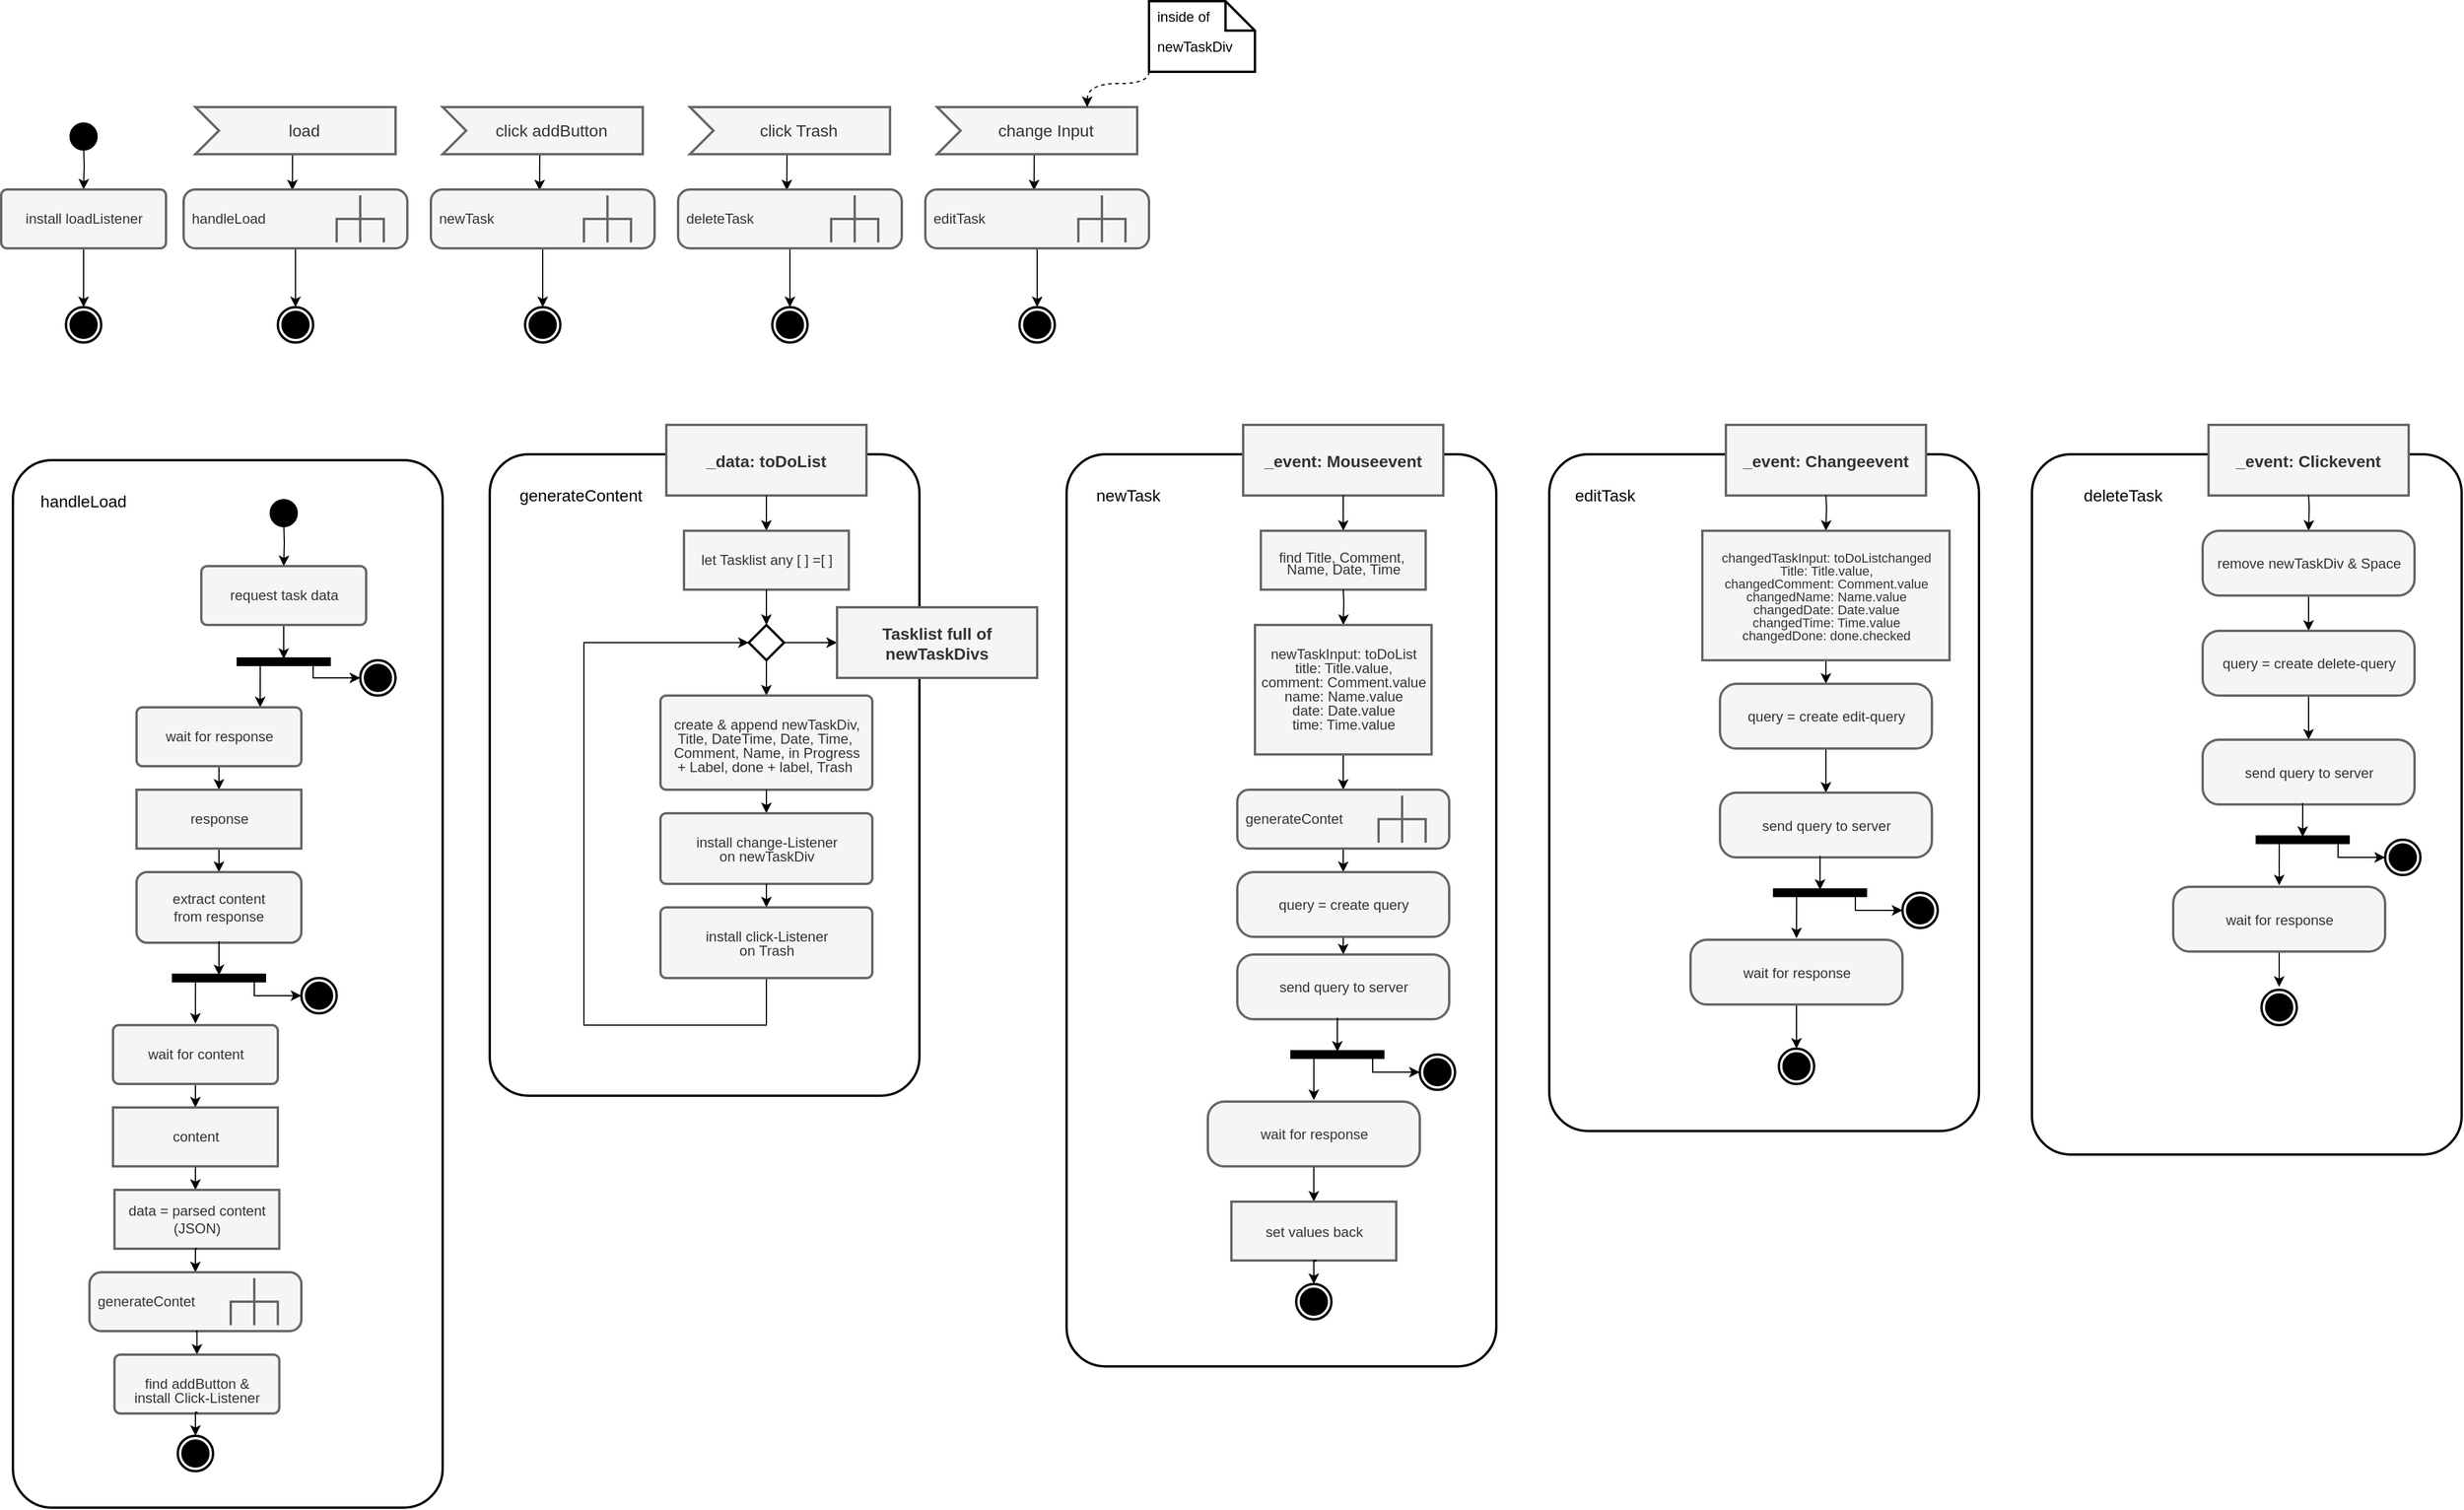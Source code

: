 <mxfile version="19.0.3" type="device"><diagram id="oFWUpyRaiec4DvaOOydI" name="Seite-1"><mxGraphModel dx="1730" dy="1068" grid="1" gridSize="10" guides="1" tooltips="1" connect="1" arrows="1" fold="1" page="1" pageScale="1" pageWidth="2336" pageHeight="1654" math="0" shadow="0"><root><mxCell id="0"/><mxCell id="1" parent="0"/><mxCell id="6w1mdXgvI1NDh6Z_ms_E-94" value="&lt;p style=&quot;line-height: 0.1;&quot;&gt;&lt;br&gt;&lt;/p&gt;" style="html=1;align=left;verticalAlign=middle;rounded=1;absoluteArcSize=1;arcSize=66;dashed=0;strokeWidth=2;" vertex="1" parent="1"><mxGeometry x="150" y="590" width="365" height="890" as="geometry"/></mxCell><mxCell id="6w1mdXgvI1NDh6Z_ms_E-8" style="edgeStyle=orthogonalEdgeStyle;rounded=0;orthogonalLoop=1;jettySize=auto;html=1;entryX=0.5;entryY=0;entryDx=0;entryDy=0;strokeColor=#000000;" edge="1" parent="1"><mxGeometry relative="1" as="geometry"><mxPoint x="210" y="320" as="sourcePoint"/><mxPoint x="210" y="360" as="targetPoint"/></mxGeometry></mxCell><mxCell id="6w1mdXgvI1NDh6Z_ms_E-9" style="edgeStyle=orthogonalEdgeStyle;rounded=0;orthogonalLoop=1;jettySize=auto;html=1;strokeColor=#000000;" edge="1" parent="1"><mxGeometry relative="1" as="geometry"><mxPoint x="210" y="460" as="targetPoint"/><mxPoint x="210" y="410" as="sourcePoint"/></mxGeometry></mxCell><mxCell id="6w1mdXgvI1NDh6Z_ms_E-10" value="" style="ellipse;html=1;shape=endState;fillColor=#000000;strokeColor=default;strokeWidth=2;" vertex="1" parent="1"><mxGeometry x="195" y="460" width="30" height="30" as="geometry"/></mxCell><mxCell id="6w1mdXgvI1NDh6Z_ms_E-11" value="" style="ellipse;html=1;shape=startState;fillColor=#000000;strokeColor=#000000;strokeWidth=2;" vertex="1" parent="1"><mxGeometry x="195" y="300" width="30" height="30" as="geometry"/></mxCell><mxCell id="6w1mdXgvI1NDh6Z_ms_E-19" value="handleLoad" style="rounded=1;whiteSpace=wrap;html=1;arcSize=40;fontColor=#333333;fillColor=#f5f5f5;strokeColor=#666666;" vertex="1" parent="1"><mxGeometry x="310" y="360" width="120" height="40" as="geometry"/></mxCell><mxCell id="6w1mdXgvI1NDh6Z_ms_E-20" value="" style="ellipse;html=1;shape=endState;fillColor=#000000;strokeColor=default;strokeWidth=2;" vertex="1" parent="1"><mxGeometry x="375" y="460" width="30" height="30" as="geometry"/></mxCell><mxCell id="6w1mdXgvI1NDh6Z_ms_E-24" style="edgeStyle=orthogonalEdgeStyle;rounded=0;orthogonalLoop=1;jettySize=auto;html=1;exitX=0;exitY=0;exitDx=57.5;exitDy=0;exitPerimeter=0;entryX=0.486;entryY=0.015;entryDx=0;entryDy=0;entryPerimeter=0;strokeColor=#000000;" edge="1" parent="1" target="6w1mdXgvI1NDh6Z_ms_E-23"><mxGeometry relative="1" as="geometry"><mxPoint x="387.5" y="330" as="sourcePoint"/></mxGeometry></mxCell><mxCell id="6w1mdXgvI1NDh6Z_ms_E-29" value="" style="edgeStyle=orthogonalEdgeStyle;rounded=0;orthogonalLoop=1;jettySize=auto;html=1;strokeColor=#000000;" edge="1" parent="1" source="6w1mdXgvI1NDh6Z_ms_E-23"><mxGeometry relative="1" as="geometry"><mxPoint x="390" y="460" as="targetPoint"/></mxGeometry></mxCell><mxCell id="6w1mdXgvI1NDh6Z_ms_E-23" value="handleLoad" style="shape=mxgraph.uml25.behaviorAction;html=1;rounded=1;absoluteArcSize=1;arcSize=10;align=left;spacingLeft=5;strokeColor=#666666;strokeWidth=2;fillColor=#f5f5f5;fontColor=#333333;" vertex="1" parent="1"><mxGeometry x="295" y="360" width="190" height="50" as="geometry"/></mxCell><mxCell id="6w1mdXgvI1NDh6Z_ms_E-32" value="load" style="html=1;shape=mxgraph.infographic.ribbonSimple;notch1=20;notch2=0;align=center;verticalAlign=middle;fontSize=14;fontStyle=0;fillColor=#f5f5f5;flipH=0;spacingRight=0;spacingLeft=14;strokeColor=#666666;strokeWidth=2;fontColor=#333333;" vertex="1" parent="1"><mxGeometry x="305" y="290" width="170" height="40" as="geometry"/></mxCell><mxCell id="6w1mdXgvI1NDh6Z_ms_E-33" value="&lt;p style=&quot;line-height: 1;&quot;&gt;install loadListener&lt;/p&gt;" style="html=1;align=center;verticalAlign=top;rounded=1;absoluteArcSize=1;arcSize=10;dashed=0;strokeColor=#666666;strokeWidth=2;fillColor=#f5f5f5;fontColor=#333333;" vertex="1" parent="1"><mxGeometry x="140" y="360" width="140" height="50" as="geometry"/></mxCell><mxCell id="6w1mdXgvI1NDh6Z_ms_E-34" value="handleLoad" style="rounded=1;whiteSpace=wrap;html=1;arcSize=40;fontColor=#333333;fillColor=#f5f5f5;strokeColor=#666666;" vertex="1" parent="1"><mxGeometry x="520" y="360" width="120" height="40" as="geometry"/></mxCell><mxCell id="6w1mdXgvI1NDh6Z_ms_E-35" value="" style="ellipse;html=1;shape=endState;fillColor=#000000;strokeColor=default;strokeWidth=2;" vertex="1" parent="1"><mxGeometry x="585" y="460" width="30" height="30" as="geometry"/></mxCell><mxCell id="6w1mdXgvI1NDh6Z_ms_E-36" style="edgeStyle=orthogonalEdgeStyle;rounded=0;orthogonalLoop=1;jettySize=auto;html=1;exitX=0;exitY=0;exitDx=57.5;exitDy=0;exitPerimeter=0;entryX=0.486;entryY=0.015;entryDx=0;entryDy=0;entryPerimeter=0;strokeColor=#000000;" edge="1" parent="1" target="6w1mdXgvI1NDh6Z_ms_E-38"><mxGeometry relative="1" as="geometry"><mxPoint x="597.5" y="330" as="sourcePoint"/></mxGeometry></mxCell><mxCell id="6w1mdXgvI1NDh6Z_ms_E-37" value="" style="edgeStyle=orthogonalEdgeStyle;rounded=0;orthogonalLoop=1;jettySize=auto;html=1;strokeColor=#000000;" edge="1" parent="1" source="6w1mdXgvI1NDh6Z_ms_E-38"><mxGeometry relative="1" as="geometry"><mxPoint x="600" y="460" as="targetPoint"/></mxGeometry></mxCell><mxCell id="6w1mdXgvI1NDh6Z_ms_E-38" value="newTask" style="shape=mxgraph.uml25.behaviorAction;html=1;rounded=1;absoluteArcSize=1;arcSize=10;align=left;spacingLeft=5;strokeColor=#666666;strokeWidth=2;fillColor=#f5f5f5;fontColor=#333333;" vertex="1" parent="1"><mxGeometry x="505" y="360" width="190" height="50" as="geometry"/></mxCell><mxCell id="6w1mdXgvI1NDh6Z_ms_E-39" value="click addButton" style="html=1;shape=mxgraph.infographic.ribbonSimple;notch1=20;notch2=0;align=center;verticalAlign=middle;fontSize=14;fontStyle=0;fillColor=#f5f5f5;flipH=0;spacingRight=0;spacingLeft=14;strokeColor=#666666;strokeWidth=2;fontColor=#333333;" vertex="1" parent="1"><mxGeometry x="515" y="290" width="170" height="40" as="geometry"/></mxCell><mxCell id="6w1mdXgvI1NDh6Z_ms_E-40" value="handleLoad" style="rounded=1;whiteSpace=wrap;html=1;arcSize=40;fontColor=#333333;fillColor=#f5f5f5;strokeColor=#666666;" vertex="1" parent="1"><mxGeometry x="730" y="360" width="120" height="40" as="geometry"/></mxCell><mxCell id="6w1mdXgvI1NDh6Z_ms_E-41" value="" style="ellipse;html=1;shape=endState;fillColor=#000000;strokeColor=default;strokeWidth=2;" vertex="1" parent="1"><mxGeometry x="795" y="460" width="30" height="30" as="geometry"/></mxCell><mxCell id="6w1mdXgvI1NDh6Z_ms_E-42" style="edgeStyle=orthogonalEdgeStyle;rounded=0;orthogonalLoop=1;jettySize=auto;html=1;exitX=0;exitY=0;exitDx=57.5;exitDy=0;exitPerimeter=0;entryX=0.486;entryY=0.015;entryDx=0;entryDy=0;entryPerimeter=0;strokeColor=#000000;" edge="1" parent="1" target="6w1mdXgvI1NDh6Z_ms_E-44"><mxGeometry relative="1" as="geometry"><mxPoint x="807.5" y="330" as="sourcePoint"/></mxGeometry></mxCell><mxCell id="6w1mdXgvI1NDh6Z_ms_E-43" value="" style="edgeStyle=orthogonalEdgeStyle;rounded=0;orthogonalLoop=1;jettySize=auto;html=1;strokeColor=#000000;" edge="1" parent="1" source="6w1mdXgvI1NDh6Z_ms_E-44"><mxGeometry relative="1" as="geometry"><mxPoint x="810" y="460" as="targetPoint"/></mxGeometry></mxCell><mxCell id="6w1mdXgvI1NDh6Z_ms_E-44" value="deleteTask" style="shape=mxgraph.uml25.behaviorAction;html=1;rounded=1;absoluteArcSize=1;arcSize=10;align=left;spacingLeft=5;strokeColor=#666666;strokeWidth=2;fillColor=#f5f5f5;fontColor=#333333;" vertex="1" parent="1"><mxGeometry x="715" y="360" width="190" height="50" as="geometry"/></mxCell><mxCell id="6w1mdXgvI1NDh6Z_ms_E-45" value="click Trash" style="html=1;shape=mxgraph.infographic.ribbonSimple;notch1=20;notch2=0;align=center;verticalAlign=middle;fontSize=14;fontStyle=0;fillColor=#f5f5f5;flipH=0;spacingRight=0;spacingLeft=14;strokeColor=#666666;strokeWidth=2;fontColor=#333333;" vertex="1" parent="1"><mxGeometry x="725" y="290" width="170" height="40" as="geometry"/></mxCell><mxCell id="6w1mdXgvI1NDh6Z_ms_E-46" value="handleLoad" style="rounded=1;whiteSpace=wrap;html=1;arcSize=40;fontColor=#333333;fillColor=#f5f5f5;strokeColor=#666666;" vertex="1" parent="1"><mxGeometry x="940" y="360" width="120" height="40" as="geometry"/></mxCell><mxCell id="6w1mdXgvI1NDh6Z_ms_E-47" value="" style="ellipse;html=1;shape=endState;fillColor=#000000;strokeColor=default;strokeWidth=2;" vertex="1" parent="1"><mxGeometry x="1005" y="460" width="30" height="30" as="geometry"/></mxCell><mxCell id="6w1mdXgvI1NDh6Z_ms_E-48" style="edgeStyle=orthogonalEdgeStyle;rounded=0;orthogonalLoop=1;jettySize=auto;html=1;exitX=0;exitY=0;exitDx=57.5;exitDy=0;exitPerimeter=0;entryX=0.486;entryY=0.015;entryDx=0;entryDy=0;entryPerimeter=0;strokeColor=#000000;" edge="1" parent="1" target="6w1mdXgvI1NDh6Z_ms_E-50"><mxGeometry relative="1" as="geometry"><mxPoint x="1017.5" y="330" as="sourcePoint"/></mxGeometry></mxCell><mxCell id="6w1mdXgvI1NDh6Z_ms_E-49" value="" style="edgeStyle=orthogonalEdgeStyle;rounded=0;orthogonalLoop=1;jettySize=auto;html=1;strokeColor=#000000;" edge="1" parent="1" source="6w1mdXgvI1NDh6Z_ms_E-50"><mxGeometry relative="1" as="geometry"><mxPoint x="1020" y="460" as="targetPoint"/></mxGeometry></mxCell><mxCell id="6w1mdXgvI1NDh6Z_ms_E-50" value="editTask" style="shape=mxgraph.uml25.behaviorAction;html=1;rounded=1;absoluteArcSize=1;arcSize=10;align=left;spacingLeft=5;strokeColor=#666666;strokeWidth=2;fillColor=#f5f5f5;fontColor=#333333;" vertex="1" parent="1"><mxGeometry x="925" y="360" width="190" height="50" as="geometry"/></mxCell><mxCell id="6w1mdXgvI1NDh6Z_ms_E-51" value="change Input" style="html=1;shape=mxgraph.infographic.ribbonSimple;notch1=20;notch2=0;align=center;verticalAlign=middle;fontSize=14;fontStyle=0;fillColor=#f5f5f5;flipH=0;spacingRight=0;spacingLeft=14;strokeColor=#666666;strokeWidth=2;fontColor=#333333;" vertex="1" parent="1"><mxGeometry x="935" y="290" width="170" height="40" as="geometry"/></mxCell><mxCell id="6w1mdXgvI1NDh6Z_ms_E-54" style="edgeStyle=orthogonalEdgeStyle;orthogonalLoop=1;jettySize=auto;html=1;exitX=0;exitY=1;exitDx=0;exitDy=0;exitPerimeter=0;entryX=0;entryY=0;entryDx=127.5;entryDy=0;entryPerimeter=0;strokeColor=#000000;curved=1;dashed=1;" edge="1" parent="1" source="6w1mdXgvI1NDh6Z_ms_E-52" target="6w1mdXgvI1NDh6Z_ms_E-51"><mxGeometry relative="1" as="geometry"><Array as="points"><mxPoint x="1115" y="270"/><mxPoint x="1062" y="270"/></Array></mxGeometry></mxCell><mxCell id="6w1mdXgvI1NDh6Z_ms_E-52" value="newTaskDiv" style="shape=note2;boundedLbl=1;whiteSpace=wrap;html=1;size=25;verticalAlign=top;align=left;spacingLeft=5;strokeWidth=2;" vertex="1" parent="1"><mxGeometry x="1115" y="200" width="90" height="60" as="geometry"/></mxCell><mxCell id="6w1mdXgvI1NDh6Z_ms_E-53" value="inside of" style="resizeWidth=1;part=1;strokeColor=none;fillColor=none;align=left;spacingLeft=5;" vertex="1" parent="6w1mdXgvI1NDh6Z_ms_E-52"><mxGeometry width="90" height="25" relative="1" as="geometry"/></mxCell><mxCell id="6w1mdXgvI1NDh6Z_ms_E-55" style="edgeStyle=orthogonalEdgeStyle;rounded=0;orthogonalLoop=1;jettySize=auto;html=1;entryX=0.5;entryY=0;entryDx=0;entryDy=0;strokeColor=#000000;" edge="1" parent="1"><mxGeometry relative="1" as="geometry"><mxPoint x="380" y="640" as="sourcePoint"/><mxPoint x="380" y="680" as="targetPoint"/></mxGeometry></mxCell><mxCell id="6w1mdXgvI1NDh6Z_ms_E-56" value="" style="ellipse;html=1;shape=startState;fillColor=#000000;strokeColor=#000000;strokeWidth=2;" vertex="1" parent="1"><mxGeometry x="365" y="620" width="30" height="30" as="geometry"/></mxCell><mxCell id="6w1mdXgvI1NDh6Z_ms_E-63" style="edgeStyle=orthogonalEdgeStyle;rounded=0;orthogonalLoop=1;jettySize=auto;html=1;exitX=0.5;exitY=1;exitDx=0;exitDy=0;entryX=0.182;entryY=0.5;entryDx=0;entryDy=0;entryPerimeter=0;startArrow=none;startFill=0;endArrow=classic;endFill=1;strokeColor=#000000;" edge="1" parent="1" source="6w1mdXgvI1NDh6Z_ms_E-57" target="6w1mdXgvI1NDh6Z_ms_E-58"><mxGeometry relative="1" as="geometry"/></mxCell><mxCell id="6w1mdXgvI1NDh6Z_ms_E-57" value="&lt;p style=&quot;line-height: 1;&quot;&gt;request task data&lt;/p&gt;" style="html=1;align=center;verticalAlign=top;rounded=1;absoluteArcSize=1;arcSize=10;dashed=0;strokeColor=#666666;strokeWidth=2;fillColor=#f5f5f5;fontColor=#333333;" vertex="1" parent="1"><mxGeometry x="310" y="680" width="140" height="50" as="geometry"/></mxCell><mxCell id="6w1mdXgvI1NDh6Z_ms_E-58" value="" style="html=1;points=[];perimeter=orthogonalPerimeter;fillColor=#000000;strokeColor=none;rotation=90;" vertex="1" parent="1"><mxGeometry x="376.25" y="721.25" width="7.5" height="80" as="geometry"/></mxCell><mxCell id="6w1mdXgvI1NDh6Z_ms_E-62" style="edgeStyle=orthogonalEdgeStyle;rounded=0;orthogonalLoop=1;jettySize=auto;html=1;exitX=0.75;exitY=0;exitDx=0;exitDy=0;entryX=0.917;entryY=0.749;entryDx=0;entryDy=0;entryPerimeter=0;startArrow=classic;startFill=1;endArrow=none;endFill=0;strokeColor=#000000;" edge="1" parent="1" source="6w1mdXgvI1NDh6Z_ms_E-60" target="6w1mdXgvI1NDh6Z_ms_E-58"><mxGeometry relative="1" as="geometry"/></mxCell><mxCell id="6w1mdXgvI1NDh6Z_ms_E-68" value="" style="edgeStyle=orthogonalEdgeStyle;rounded=0;orthogonalLoop=1;jettySize=auto;html=1;startArrow=none;startFill=0;endArrow=classic;endFill=1;strokeColor=#000000;" edge="1" parent="1" source="6w1mdXgvI1NDh6Z_ms_E-60" target="6w1mdXgvI1NDh6Z_ms_E-66"><mxGeometry relative="1" as="geometry"/></mxCell><mxCell id="6w1mdXgvI1NDh6Z_ms_E-60" value="&lt;p style=&quot;line-height: 1;&quot;&gt;wait for response&lt;/p&gt;" style="html=1;align=center;verticalAlign=top;rounded=1;absoluteArcSize=1;arcSize=10;dashed=0;strokeColor=#666666;strokeWidth=2;fillColor=#f5f5f5;fontColor=#333333;" vertex="1" parent="1"><mxGeometry x="255" y="800" width="140" height="50" as="geometry"/></mxCell><mxCell id="6w1mdXgvI1NDh6Z_ms_E-70" value="" style="edgeStyle=orthogonalEdgeStyle;rounded=0;orthogonalLoop=1;jettySize=auto;html=1;startArrow=none;startFill=0;endArrow=classic;endFill=1;strokeColor=#000000;" edge="1" parent="1" source="6w1mdXgvI1NDh6Z_ms_E-66" target="6w1mdXgvI1NDh6Z_ms_E-69"><mxGeometry relative="1" as="geometry"/></mxCell><mxCell id="6w1mdXgvI1NDh6Z_ms_E-66" value="response" style="shape=partialRectangle;html=1;top=1;align=center;strokeColor=#666666;strokeWidth=2;fillColor=#f5f5f5;fontColor=#333333;" vertex="1" parent="1"><mxGeometry x="255" y="870" width="140" height="50" as="geometry"/></mxCell><mxCell id="6w1mdXgvI1NDh6Z_ms_E-69" value="extract content &lt;br&gt;from response" style="rounded=1;whiteSpace=wrap;html=1;fillColor=#f5f5f5;strokeColor=#666666;fontColor=#333333;strokeWidth=2;" vertex="1" parent="1"><mxGeometry x="255" y="940" width="140" height="60" as="geometry"/></mxCell><mxCell id="6w1mdXgvI1NDh6Z_ms_E-73" style="edgeStyle=orthogonalEdgeStyle;rounded=0;orthogonalLoop=1;jettySize=auto;html=1;exitX=0.5;exitY=1;exitDx=0;exitDy=0;entryX=0.182;entryY=0.5;entryDx=0;entryDy=0;entryPerimeter=0;startArrow=none;startFill=0;endArrow=classic;endFill=1;strokeColor=#000000;" edge="1" parent="1" target="6w1mdXgvI1NDh6Z_ms_E-74"><mxGeometry relative="1" as="geometry"><mxPoint x="325.0" y="998.75" as="sourcePoint"/></mxGeometry></mxCell><mxCell id="6w1mdXgvI1NDh6Z_ms_E-74" value="" style="html=1;points=[];perimeter=orthogonalPerimeter;fillColor=#000000;strokeColor=none;rotation=90;" vertex="1" parent="1"><mxGeometry x="321.25" y="990" width="7.5" height="80" as="geometry"/></mxCell><mxCell id="6w1mdXgvI1NDh6Z_ms_E-75" style="edgeStyle=orthogonalEdgeStyle;rounded=0;orthogonalLoop=1;jettySize=auto;html=1;exitX=0.75;exitY=0;exitDx=0;exitDy=0;entryX=0.917;entryY=0.749;entryDx=0;entryDy=0;entryPerimeter=0;startArrow=classic;startFill=1;endArrow=none;endFill=0;strokeColor=#000000;" edge="1" parent="1" target="6w1mdXgvI1NDh6Z_ms_E-74"><mxGeometry relative="1" as="geometry"><mxPoint x="305.0" y="1068.75" as="sourcePoint"/></mxGeometry></mxCell><mxCell id="6w1mdXgvI1NDh6Z_ms_E-78" value="" style="edgeStyle=orthogonalEdgeStyle;rounded=0;orthogonalLoop=1;jettySize=auto;html=1;startArrow=classic;startFill=1;endArrow=none;endFill=0;strokeColor=#000000;" edge="1" parent="1" source="6w1mdXgvI1NDh6Z_ms_E-77"><mxGeometry relative="1" as="geometry"><mxPoint x="355" y="1030" as="targetPoint"/><Array as="points"><mxPoint x="355" y="1045"/><mxPoint x="355" y="1030"/></Array></mxGeometry></mxCell><mxCell id="6w1mdXgvI1NDh6Z_ms_E-77" value="" style="ellipse;html=1;shape=endState;fillColor=#000000;strokeColor=default;strokeWidth=2;" vertex="1" parent="1"><mxGeometry x="395" y="1030" width="30" height="30" as="geometry"/></mxCell><mxCell id="6w1mdXgvI1NDh6Z_ms_E-79" value="" style="edgeStyle=orthogonalEdgeStyle;rounded=0;orthogonalLoop=1;jettySize=auto;html=1;startArrow=classic;startFill=1;endArrow=none;endFill=0;strokeColor=#000000;" edge="1" parent="1" source="6w1mdXgvI1NDh6Z_ms_E-80"><mxGeometry relative="1" as="geometry"><mxPoint x="405.0" y="760" as="targetPoint"/><Array as="points"><mxPoint x="405" y="775"/><mxPoint x="405" y="760"/></Array></mxGeometry></mxCell><mxCell id="6w1mdXgvI1NDh6Z_ms_E-80" value="" style="ellipse;html=1;shape=endState;fillColor=#000000;strokeColor=default;strokeWidth=2;" vertex="1" parent="1"><mxGeometry x="445" y="760" width="30" height="30" as="geometry"/></mxCell><mxCell id="6w1mdXgvI1NDh6Z_ms_E-81" value="" style="edgeStyle=orthogonalEdgeStyle;rounded=0;orthogonalLoop=1;jettySize=auto;html=1;startArrow=none;startFill=0;endArrow=classic;endFill=1;strokeColor=#000000;" edge="1" parent="1" source="6w1mdXgvI1NDh6Z_ms_E-82" target="6w1mdXgvI1NDh6Z_ms_E-84"><mxGeometry relative="1" as="geometry"/></mxCell><mxCell id="6w1mdXgvI1NDh6Z_ms_E-82" value="&lt;p style=&quot;line-height: 1;&quot;&gt;wait for content&lt;/p&gt;" style="html=1;align=center;verticalAlign=top;rounded=1;absoluteArcSize=1;arcSize=10;dashed=0;strokeColor=#666666;strokeWidth=2;fillColor=#f5f5f5;fontColor=#333333;" vertex="1" parent="1"><mxGeometry x="235" y="1070" width="140" height="50" as="geometry"/></mxCell><mxCell id="6w1mdXgvI1NDh6Z_ms_E-83" value="" style="edgeStyle=orthogonalEdgeStyle;rounded=0;orthogonalLoop=1;jettySize=auto;html=1;startArrow=none;startFill=0;endArrow=classic;endFill=1;strokeColor=#000000;" edge="1" parent="1" source="6w1mdXgvI1NDh6Z_ms_E-84"><mxGeometry relative="1" as="geometry"><mxPoint x="305.0" y="1210" as="targetPoint"/></mxGeometry></mxCell><mxCell id="6w1mdXgvI1NDh6Z_ms_E-84" value="content" style="shape=partialRectangle;html=1;top=1;align=center;strokeColor=#666666;strokeWidth=2;fillColor=#f5f5f5;fontColor=#333333;" vertex="1" parent="1"><mxGeometry x="235" y="1140" width="140" height="50" as="geometry"/></mxCell><mxCell id="6w1mdXgvI1NDh6Z_ms_E-85" value="data = parsed content &lt;br&gt;(JSON)" style="shape=partialRectangle;html=1;top=1;align=center;strokeColor=#666666;strokeWidth=2;fillColor=#f5f5f5;fontColor=#333333;" vertex="1" parent="1"><mxGeometry x="236.25" y="1210" width="140" height="50" as="geometry"/></mxCell><mxCell id="6w1mdXgvI1NDh6Z_ms_E-89" value="" style="edgeStyle=orthogonalEdgeStyle;rounded=0;orthogonalLoop=1;jettySize=auto;html=1;startArrow=classic;startFill=1;endArrow=none;endFill=0;strokeColor=#000000;" edge="1" parent="1" source="6w1mdXgvI1NDh6Z_ms_E-87" target="6w1mdXgvI1NDh6Z_ms_E-85"><mxGeometry relative="1" as="geometry"/></mxCell><mxCell id="6w1mdXgvI1NDh6Z_ms_E-87" value="generateContet" style="shape=mxgraph.uml25.behaviorAction;html=1;rounded=1;absoluteArcSize=1;arcSize=10;align=left;spacingLeft=5;strokeColor=#666666;strokeWidth=2;fillColor=#f5f5f5;fontColor=#333333;" vertex="1" parent="1"><mxGeometry x="215" y="1280" width="180" height="50" as="geometry"/></mxCell><mxCell id="6w1mdXgvI1NDh6Z_ms_E-91" value="" style="edgeStyle=orthogonalEdgeStyle;rounded=0;orthogonalLoop=1;jettySize=auto;html=1;startArrow=classic;startFill=1;endArrow=none;endFill=0;strokeColor=#000000;" edge="1" parent="1" source="6w1mdXgvI1NDh6Z_ms_E-90" target="6w1mdXgvI1NDh6Z_ms_E-87"><mxGeometry relative="1" as="geometry"/></mxCell><mxCell id="6w1mdXgvI1NDh6Z_ms_E-90" value="&lt;p style=&quot;line-height: 1;&quot;&gt;find addButton &amp;amp;&lt;br&gt;install Click-Listener&lt;/p&gt;" style="html=1;align=center;verticalAlign=top;rounded=1;absoluteArcSize=1;arcSize=10;dashed=0;strokeColor=#666666;strokeWidth=2;fillColor=#f5f5f5;fontColor=#333333;" vertex="1" parent="1"><mxGeometry x="236.25" y="1350" width="140" height="50" as="geometry"/></mxCell><mxCell id="6w1mdXgvI1NDh6Z_ms_E-93" value="" style="edgeStyle=orthogonalEdgeStyle;rounded=0;orthogonalLoop=1;jettySize=auto;html=1;startArrow=classic;startFill=1;endArrow=none;endFill=0;strokeColor=#000000;" edge="1" parent="1" source="6w1mdXgvI1NDh6Z_ms_E-92" target="6w1mdXgvI1NDh6Z_ms_E-90"><mxGeometry relative="1" as="geometry"/></mxCell><mxCell id="6w1mdXgvI1NDh6Z_ms_E-92" value="" style="ellipse;html=1;shape=endState;fillColor=#000000;strokeColor=default;strokeWidth=2;" vertex="1" parent="1"><mxGeometry x="290" y="1419" width="30" height="30" as="geometry"/></mxCell><mxCell id="6w1mdXgvI1NDh6Z_ms_E-95" value="&lt;font style=&quot;font-size: 14px;&quot;&gt;handleLoad&lt;/font&gt;" style="text;html=1;strokeColor=none;fillColor=none;align=center;verticalAlign=middle;whiteSpace=wrap;rounded=0;" vertex="1" parent="1"><mxGeometry x="165" y="610" width="90" height="30" as="geometry"/></mxCell><mxCell id="6w1mdXgvI1NDh6Z_ms_E-96" value="&lt;p style=&quot;line-height: 0.1;&quot;&gt;&lt;br&gt;&lt;/p&gt;" style="html=1;align=left;verticalAlign=middle;rounded=1;absoluteArcSize=1;arcSize=66;dashed=0;strokeWidth=2;" vertex="1" parent="1"><mxGeometry x="555" y="585" width="365" height="545" as="geometry"/></mxCell><mxCell id="6w1mdXgvI1NDh6Z_ms_E-97" value="&lt;font style=&quot;font-size: 14px;&quot;&gt;generateContent&lt;/font&gt;" style="text;html=1;strokeColor=none;fillColor=none;align=center;verticalAlign=middle;whiteSpace=wrap;rounded=0;" vertex="1" parent="1"><mxGeometry x="570" y="605" width="125" height="30" as="geometry"/></mxCell><mxCell id="6w1mdXgvI1NDh6Z_ms_E-100" value="_data: toDoList" style="fontStyle=1;fontSize=14;strokeColor=#666666;strokeWidth=2;fillColor=#f5f5f5;fontColor=#333333;" vertex="1" parent="1"><mxGeometry x="705" y="560" width="170" height="60" as="geometry"/></mxCell><mxCell id="6w1mdXgvI1NDh6Z_ms_E-102" value="" style="edgeStyle=orthogonalEdgeStyle;rounded=0;orthogonalLoop=1;jettySize=auto;html=1;fontSize=14;startArrow=classic;startFill=1;endArrow=none;endFill=0;strokeColor=#000000;" edge="1" parent="1" source="6w1mdXgvI1NDh6Z_ms_E-101" target="6w1mdXgvI1NDh6Z_ms_E-100"><mxGeometry relative="1" as="geometry"/></mxCell><mxCell id="6w1mdXgvI1NDh6Z_ms_E-101" value="&lt;p style=&quot;line-height: 1;&quot;&gt;let Tasklist any [ ] =[ ]&lt;/p&gt;" style="html=1;align=center;verticalAlign=top;rounded=1;absoluteArcSize=1;arcSize=0;dashed=0;strokeColor=#666666;strokeWidth=2;fillColor=#f5f5f5;fontColor=#333333;" vertex="1" parent="1"><mxGeometry x="720" y="650" width="140" height="50" as="geometry"/></mxCell><mxCell id="6w1mdXgvI1NDh6Z_ms_E-104" value="" style="edgeStyle=orthogonalEdgeStyle;rounded=0;orthogonalLoop=1;jettySize=auto;html=1;fontSize=14;startArrow=classic;startFill=1;endArrow=none;endFill=0;strokeColor=#000000;" edge="1" parent="1" source="6w1mdXgvI1NDh6Z_ms_E-103" target="6w1mdXgvI1NDh6Z_ms_E-101"><mxGeometry relative="1" as="geometry"/></mxCell><mxCell id="6w1mdXgvI1NDh6Z_ms_E-115" value="" style="edgeStyle=orthogonalEdgeStyle;rounded=0;orthogonalLoop=1;jettySize=auto;html=1;fontSize=14;startArrow=none;startFill=0;endArrow=classic;endFill=1;strokeColor=#000000;" edge="1" parent="1" source="6w1mdXgvI1NDh6Z_ms_E-103" target="6w1mdXgvI1NDh6Z_ms_E-113"><mxGeometry relative="1" as="geometry"/></mxCell><mxCell id="6w1mdXgvI1NDh6Z_ms_E-103" value="" style="rhombus;fontSize=14;strokeWidth=2;" vertex="1" parent="1"><mxGeometry x="775" y="730" width="30" height="30" as="geometry"/></mxCell><mxCell id="6w1mdXgvI1NDh6Z_ms_E-106" value="" style="edgeStyle=orthogonalEdgeStyle;rounded=0;orthogonalLoop=1;jettySize=auto;html=1;fontSize=14;startArrow=classic;startFill=1;endArrow=none;endFill=0;strokeColor=#000000;" edge="1" parent="1" source="6w1mdXgvI1NDh6Z_ms_E-105" target="6w1mdXgvI1NDh6Z_ms_E-103"><mxGeometry relative="1" as="geometry"/></mxCell><mxCell id="6w1mdXgvI1NDh6Z_ms_E-105" value="&lt;p style=&quot;line-height: 1;&quot;&gt;create &amp;amp; append newTaskDiv, &lt;br&gt;Title, DateTime, Date, Time,&amp;nbsp;&lt;br&gt;Comment, Name, in Progress &lt;br&gt;+ Label, done + label, Trash&amp;nbsp;&lt;/p&gt;" style="html=1;align=center;verticalAlign=top;rounded=1;absoluteArcSize=1;arcSize=10;dashed=0;strokeColor=#666666;strokeWidth=2;fillColor=#f5f5f5;fontColor=#333333;" vertex="1" parent="1"><mxGeometry x="700" y="790" width="180" height="80" as="geometry"/></mxCell><mxCell id="6w1mdXgvI1NDh6Z_ms_E-108" style="edgeStyle=orthogonalEdgeStyle;rounded=0;orthogonalLoop=1;jettySize=auto;html=1;exitX=0.5;exitY=0;exitDx=0;exitDy=0;entryX=0.5;entryY=1;entryDx=0;entryDy=0;fontSize=14;startArrow=classic;startFill=1;endArrow=none;endFill=0;strokeColor=#000000;" edge="1" parent="1" source="6w1mdXgvI1NDh6Z_ms_E-107" target="6w1mdXgvI1NDh6Z_ms_E-105"><mxGeometry relative="1" as="geometry"/></mxCell><mxCell id="6w1mdXgvI1NDh6Z_ms_E-107" value="&lt;p style=&quot;line-height: 1;&quot;&gt;install change-Listener &lt;br&gt;on newTaskDiv&lt;/p&gt;" style="html=1;align=center;verticalAlign=top;rounded=1;absoluteArcSize=1;arcSize=10;dashed=0;strokeColor=#666666;strokeWidth=2;fillColor=#f5f5f5;fontColor=#333333;" vertex="1" parent="1"><mxGeometry x="700" y="890" width="180" height="60" as="geometry"/></mxCell><mxCell id="6w1mdXgvI1NDh6Z_ms_E-111" style="edgeStyle=orthogonalEdgeStyle;rounded=0;orthogonalLoop=1;jettySize=auto;html=1;exitX=0.5;exitY=0;exitDx=0;exitDy=0;fontSize=14;startArrow=classic;startFill=1;endArrow=none;endFill=0;strokeColor=#000000;" edge="1" parent="1" source="6w1mdXgvI1NDh6Z_ms_E-109" target="6w1mdXgvI1NDh6Z_ms_E-107"><mxGeometry relative="1" as="geometry"/></mxCell><mxCell id="6w1mdXgvI1NDh6Z_ms_E-112" style="edgeStyle=orthogonalEdgeStyle;rounded=0;orthogonalLoop=1;jettySize=auto;html=1;exitX=0.5;exitY=1;exitDx=0;exitDy=0;entryX=0;entryY=0.5;entryDx=0;entryDy=0;fontSize=14;startArrow=none;startFill=0;endArrow=classic;endFill=1;strokeColor=#000000;" edge="1" parent="1" source="6w1mdXgvI1NDh6Z_ms_E-109" target="6w1mdXgvI1NDh6Z_ms_E-103"><mxGeometry relative="1" as="geometry"><Array as="points"><mxPoint x="790" y="1070"/><mxPoint x="635" y="1070"/><mxPoint x="635" y="745"/></Array></mxGeometry></mxCell><mxCell id="6w1mdXgvI1NDh6Z_ms_E-109" value="&lt;p style=&quot;line-height: 1;&quot;&gt;install click-Listener &lt;br&gt;on Trash&lt;/p&gt;" style="html=1;align=center;verticalAlign=top;rounded=1;absoluteArcSize=1;arcSize=10;dashed=0;strokeColor=#666666;strokeWidth=2;fillColor=#f5f5f5;fontColor=#333333;" vertex="1" parent="1"><mxGeometry x="700" y="970" width="180" height="60" as="geometry"/></mxCell><mxCell id="6w1mdXgvI1NDh6Z_ms_E-113" value="Tasklist full of &#10;newTaskDivs" style="fontStyle=1;fontSize=14;strokeColor=#666666;strokeWidth=2;fillColor=#f5f5f5;fontColor=#333333;" vertex="1" parent="1"><mxGeometry x="850" y="715" width="170" height="60" as="geometry"/></mxCell><mxCell id="6w1mdXgvI1NDh6Z_ms_E-116" value="&lt;p style=&quot;line-height: 0.1;&quot;&gt;&lt;br&gt;&lt;/p&gt;" style="html=1;align=left;verticalAlign=middle;rounded=1;absoluteArcSize=1;arcSize=66;dashed=0;strokeWidth=2;" vertex="1" parent="1"><mxGeometry x="1045" y="585" width="365" height="775" as="geometry"/></mxCell><mxCell id="6w1mdXgvI1NDh6Z_ms_E-117" value="&lt;span style=&quot;font-size: 14px;&quot;&gt;newTask&lt;/span&gt;" style="text;html=1;strokeColor=none;fillColor=none;align=center;verticalAlign=middle;whiteSpace=wrap;rounded=0;" vertex="1" parent="1"><mxGeometry x="1035" y="605" width="125" height="30" as="geometry"/></mxCell><mxCell id="6w1mdXgvI1NDh6Z_ms_E-118" value="_event: Mouseevent" style="fontStyle=1;fontSize=14;strokeColor=#666666;strokeWidth=2;fillColor=#f5f5f5;fontColor=#333333;" vertex="1" parent="1"><mxGeometry x="1195" y="560" width="170" height="60" as="geometry"/></mxCell><mxCell id="6w1mdXgvI1NDh6Z_ms_E-119" value="" style="edgeStyle=orthogonalEdgeStyle;rounded=0;orthogonalLoop=1;jettySize=auto;html=1;fontSize=14;startArrow=classic;startFill=1;endArrow=none;endFill=0;strokeColor=#000000;" edge="1" parent="1" source="6w1mdXgvI1NDh6Z_ms_E-120" target="6w1mdXgvI1NDh6Z_ms_E-118"><mxGeometry relative="1" as="geometry"/></mxCell><mxCell id="6w1mdXgvI1NDh6Z_ms_E-120" value="&lt;p style=&quot;line-height: 0.8;&quot;&gt;find Title, Comment,&amp;nbsp;&lt;br&gt;Name, Date, Time&lt;/p&gt;" style="html=1;align=center;verticalAlign=top;rounded=1;absoluteArcSize=1;arcSize=0;dashed=0;strokeColor=#666666;strokeWidth=2;fillColor=#f5f5f5;fontColor=#333333;" vertex="1" parent="1"><mxGeometry x="1210" y="650" width="140" height="50" as="geometry"/></mxCell><mxCell id="6w1mdXgvI1NDh6Z_ms_E-121" value="" style="edgeStyle=orthogonalEdgeStyle;rounded=0;orthogonalLoop=1;jettySize=auto;html=1;fontSize=14;startArrow=classic;startFill=1;endArrow=none;endFill=0;strokeColor=#000000;" edge="1" parent="1" target="6w1mdXgvI1NDh6Z_ms_E-120"><mxGeometry relative="1" as="geometry"><mxPoint x="1280.034" y="730.034" as="sourcePoint"/></mxGeometry></mxCell><mxCell id="6w1mdXgvI1NDh6Z_ms_E-135" value="" style="edgeStyle=orthogonalEdgeStyle;rounded=0;orthogonalLoop=1;jettySize=auto;html=1;fontSize=14;startArrow=none;startFill=0;endArrow=classic;endFill=1;strokeColor=#000000;" edge="1" parent="1" source="6w1mdXgvI1NDh6Z_ms_E-125" target="6w1mdXgvI1NDh6Z_ms_E-133"><mxGeometry relative="1" as="geometry"/></mxCell><mxCell id="6w1mdXgvI1NDh6Z_ms_E-125" value="&lt;p style=&quot;line-height: 1;&quot;&gt;newTaskInput: toDoList&lt;br&gt;title: Title.value,&lt;br&gt;comment: Comment.value&lt;br&gt;name: Name.value&lt;br&gt;&lt;span style=&quot;background-color: initial;&quot;&gt;date: Date.value&lt;br&gt;&lt;/span&gt;&lt;span style=&quot;background-color: initial;&quot;&gt;time: Time.value&lt;/span&gt;&lt;/p&gt;" style="html=1;align=center;verticalAlign=top;rounded=1;absoluteArcSize=1;arcSize=0;dashed=0;strokeColor=#666666;strokeWidth=2;fillColor=#f5f5f5;fontColor=#333333;" vertex="1" parent="1"><mxGeometry x="1205" y="730" width="150" height="110" as="geometry"/></mxCell><mxCell id="6w1mdXgvI1NDh6Z_ms_E-138" value="" style="edgeStyle=orthogonalEdgeStyle;rounded=0;orthogonalLoop=1;jettySize=auto;html=1;fontSize=14;startArrow=none;startFill=0;endArrow=classic;endFill=1;strokeColor=#000000;" edge="1" parent="1" source="6w1mdXgvI1NDh6Z_ms_E-133"><mxGeometry relative="1" as="geometry"><mxPoint x="1280" y="940" as="targetPoint"/></mxGeometry></mxCell><mxCell id="6w1mdXgvI1NDh6Z_ms_E-133" value="generateContet" style="shape=mxgraph.uml25.behaviorAction;html=1;rounded=1;absoluteArcSize=1;arcSize=10;align=left;spacingLeft=5;strokeColor=#666666;strokeWidth=2;fillColor=#f5f5f5;fontColor=#333333;" vertex="1" parent="1"><mxGeometry x="1190" y="870" width="180" height="50" as="geometry"/></mxCell><mxCell id="6w1mdXgvI1NDh6Z_ms_E-142" value="" style="edgeStyle=orthogonalEdgeStyle;rounded=0;orthogonalLoop=1;jettySize=auto;html=1;fontSize=14;startArrow=none;startFill=0;endArrow=classic;endFill=1;strokeColor=#000000;" edge="1" parent="1" source="6w1mdXgvI1NDh6Z_ms_E-136" target="6w1mdXgvI1NDh6Z_ms_E-137"><mxGeometry relative="1" as="geometry"/></mxCell><mxCell id="6w1mdXgvI1NDh6Z_ms_E-136" value="&lt;p style=&quot;line-height: 1.5;&quot;&gt;query = create query&lt;/p&gt;" style="html=1;align=center;verticalAlign=top;rounded=1;absoluteArcSize=1;arcSize=28;dashed=0;strokeColor=#666666;strokeWidth=2;fillColor=#f5f5f5;fontColor=#333333;" vertex="1" parent="1"><mxGeometry x="1190" y="940" width="180" height="55" as="geometry"/></mxCell><mxCell id="6w1mdXgvI1NDh6Z_ms_E-137" value="&lt;p style=&quot;line-height: 1.5;&quot;&gt;send query to server&lt;/p&gt;" style="html=1;align=center;verticalAlign=top;rounded=1;absoluteArcSize=1;arcSize=28;dashed=0;strokeColor=#666666;strokeWidth=2;fillColor=#f5f5f5;fontColor=#333333;" vertex="1" parent="1"><mxGeometry x="1190" y="1010" width="180" height="55" as="geometry"/></mxCell><mxCell id="6w1mdXgvI1NDh6Z_ms_E-153" style="edgeStyle=orthogonalEdgeStyle;rounded=0;orthogonalLoop=1;jettySize=auto;html=1;exitX=0.5;exitY=1;exitDx=0;exitDy=0;entryX=0.182;entryY=0.5;entryDx=0;entryDy=0;entryPerimeter=0;startArrow=none;startFill=0;endArrow=classic;endFill=1;strokeColor=#000000;" edge="1" parent="1" target="6w1mdXgvI1NDh6Z_ms_E-154"><mxGeometry relative="1" as="geometry"><mxPoint x="1275" y="1063.75" as="sourcePoint"/></mxGeometry></mxCell><mxCell id="6w1mdXgvI1NDh6Z_ms_E-154" value="" style="html=1;points=[];perimeter=orthogonalPerimeter;fillColor=#000000;strokeColor=none;rotation=90;" vertex="1" parent="1"><mxGeometry x="1271.25" y="1055" width="7.5" height="80" as="geometry"/></mxCell><mxCell id="6w1mdXgvI1NDh6Z_ms_E-155" style="edgeStyle=orthogonalEdgeStyle;rounded=0;orthogonalLoop=1;jettySize=auto;html=1;exitX=0.75;exitY=0;exitDx=0;exitDy=0;entryX=0.917;entryY=0.749;entryDx=0;entryDy=0;entryPerimeter=0;startArrow=classic;startFill=1;endArrow=none;endFill=0;strokeColor=#000000;" edge="1" parent="1" target="6w1mdXgvI1NDh6Z_ms_E-154"><mxGeometry relative="1" as="geometry"><mxPoint x="1255" y="1133.75" as="sourcePoint"/></mxGeometry></mxCell><mxCell id="6w1mdXgvI1NDh6Z_ms_E-156" value="" style="edgeStyle=orthogonalEdgeStyle;rounded=0;orthogonalLoop=1;jettySize=auto;html=1;startArrow=classic;startFill=1;endArrow=none;endFill=0;strokeColor=#000000;" edge="1" parent="1" source="6w1mdXgvI1NDh6Z_ms_E-157"><mxGeometry relative="1" as="geometry"><mxPoint x="1305" y="1095" as="targetPoint"/><Array as="points"><mxPoint x="1305" y="1110"/><mxPoint x="1305" y="1095"/></Array></mxGeometry></mxCell><mxCell id="6w1mdXgvI1NDh6Z_ms_E-157" value="" style="ellipse;html=1;shape=endState;fillColor=#000000;strokeColor=default;strokeWidth=2;" vertex="1" parent="1"><mxGeometry x="1345" y="1095" width="30" height="30" as="geometry"/></mxCell><mxCell id="6w1mdXgvI1NDh6Z_ms_E-160" value="" style="edgeStyle=orthogonalEdgeStyle;rounded=0;orthogonalLoop=1;jettySize=auto;html=1;fontSize=14;startArrow=none;startFill=0;endArrow=classic;endFill=1;strokeColor=#000000;" edge="1" parent="1" source="6w1mdXgvI1NDh6Z_ms_E-158"><mxGeometry relative="1" as="geometry"><mxPoint x="1255.0" y="1220" as="targetPoint"/></mxGeometry></mxCell><mxCell id="6w1mdXgvI1NDh6Z_ms_E-158" value="&lt;p style=&quot;line-height: 1.5;&quot;&gt;wait for response&lt;/p&gt;" style="html=1;align=center;verticalAlign=top;rounded=1;absoluteArcSize=1;arcSize=28;dashed=0;strokeColor=#666666;strokeWidth=2;fillColor=#f5f5f5;fontColor=#333333;" vertex="1" parent="1"><mxGeometry x="1165" y="1135" width="180" height="55" as="geometry"/></mxCell><mxCell id="6w1mdXgvI1NDh6Z_ms_E-161" value="&lt;p style=&quot;line-height: 0.4;&quot;&gt;&lt;br&gt;set values back&lt;/p&gt;" style="html=1;align=center;verticalAlign=top;rounded=1;absoluteArcSize=1;arcSize=0;dashed=0;strokeColor=#666666;strokeWidth=2;fillColor=#f5f5f5;fontColor=#333333;" vertex="1" parent="1"><mxGeometry x="1185" y="1220" width="140" height="50" as="geometry"/></mxCell><mxCell id="6w1mdXgvI1NDh6Z_ms_E-163" value="" style="edgeStyle=orthogonalEdgeStyle;rounded=0;orthogonalLoop=1;jettySize=auto;html=1;startArrow=classic;startFill=1;endArrow=none;endFill=0;strokeColor=#000000;" edge="1" parent="1" source="6w1mdXgvI1NDh6Z_ms_E-164"><mxGeometry relative="1" as="geometry"><mxPoint x="1256.286" y="1271" as="targetPoint"/></mxGeometry></mxCell><mxCell id="6w1mdXgvI1NDh6Z_ms_E-164" value="" style="ellipse;html=1;shape=endState;fillColor=#000000;strokeColor=default;strokeWidth=2;" vertex="1" parent="1"><mxGeometry x="1240" y="1290" width="30" height="30" as="geometry"/></mxCell><mxCell id="6w1mdXgvI1NDh6Z_ms_E-165" value="&lt;p style=&quot;line-height: 0.1;&quot;&gt;&lt;br&gt;&lt;/p&gt;" style="html=1;align=left;verticalAlign=middle;rounded=1;absoluteArcSize=1;arcSize=66;dashed=0;strokeWidth=2;" vertex="1" parent="1"><mxGeometry x="1455" y="585" width="365" height="575" as="geometry"/></mxCell><mxCell id="6w1mdXgvI1NDh6Z_ms_E-166" value="&lt;span style=&quot;font-size: 14px;&quot;&gt;editTask&lt;/span&gt;" style="text;html=1;strokeColor=none;fillColor=none;align=center;verticalAlign=middle;whiteSpace=wrap;rounded=0;" vertex="1" parent="1"><mxGeometry x="1440" y="605" width="125" height="30" as="geometry"/></mxCell><mxCell id="6w1mdXgvI1NDh6Z_ms_E-167" value="_event: Changeevent" style="fontStyle=1;fontSize=14;strokeColor=#666666;strokeWidth=2;fillColor=#f5f5f5;fontColor=#333333;" vertex="1" parent="1"><mxGeometry x="1605" y="560" width="170" height="60" as="geometry"/></mxCell><mxCell id="6w1mdXgvI1NDh6Z_ms_E-168" value="" style="edgeStyle=orthogonalEdgeStyle;rounded=0;orthogonalLoop=1;jettySize=auto;html=1;fontSize=14;startArrow=classic;startFill=1;endArrow=none;endFill=0;strokeColor=#000000;" edge="1" parent="1" target="6w1mdXgvI1NDh6Z_ms_E-167"><mxGeometry relative="1" as="geometry"><mxPoint x="1690" y="650" as="sourcePoint"/></mxGeometry></mxCell><mxCell id="6w1mdXgvI1NDh6Z_ms_E-194" style="edgeStyle=orthogonalEdgeStyle;rounded=0;orthogonalLoop=1;jettySize=auto;html=1;exitX=0.5;exitY=1;exitDx=0;exitDy=0;entryX=0.5;entryY=0;entryDx=0;entryDy=0;fontSize=14;startArrow=none;startFill=0;endArrow=classic;endFill=1;strokeColor=#000000;" edge="1" parent="1" source="6w1mdXgvI1NDh6Z_ms_E-172" target="6w1mdXgvI1NDh6Z_ms_E-178"><mxGeometry relative="1" as="geometry"/></mxCell><mxCell id="6w1mdXgvI1NDh6Z_ms_E-172" value="&lt;p style=&quot;line-height: 1; font-size: 11px;&quot;&gt;changedTaskInput: toDoListchanged&lt;br&gt;Title: Title.value,&lt;br&gt;changedComment: Comment.value&lt;br&gt;changedName: Name.value&lt;br&gt;&lt;span style=&quot;background-color: initial;&quot;&gt;changedDate: Date.value&lt;br&gt;&lt;/span&gt;&lt;span style=&quot;background-color: initial;&quot;&gt;changedTime: Time.value&lt;br&gt;changedDone: done.checked&lt;/span&gt;&lt;/p&gt;" style="html=1;align=center;verticalAlign=top;rounded=1;absoluteArcSize=1;arcSize=0;dashed=0;strokeColor=#666666;strokeWidth=2;fillColor=#f5f5f5;fontColor=#333333;" vertex="1" parent="1"><mxGeometry x="1585" y="650" width="210" height="110" as="geometry"/></mxCell><mxCell id="6w1mdXgvI1NDh6Z_ms_E-195" style="edgeStyle=orthogonalEdgeStyle;rounded=0;orthogonalLoop=1;jettySize=auto;html=1;exitX=0.5;exitY=1;exitDx=0;exitDy=0;fontSize=14;startArrow=none;startFill=0;endArrow=classic;endFill=1;strokeColor=#000000;" edge="1" parent="1" source="6w1mdXgvI1NDh6Z_ms_E-178" target="6w1mdXgvI1NDh6Z_ms_E-179"><mxGeometry relative="1" as="geometry"/></mxCell><mxCell id="6w1mdXgvI1NDh6Z_ms_E-178" value="&lt;p style=&quot;line-height: 1.5;&quot;&gt;query = create edit-query&lt;/p&gt;" style="html=1;align=center;verticalAlign=top;rounded=1;absoluteArcSize=1;arcSize=28;dashed=0;strokeColor=#666666;strokeWidth=2;fillColor=#f5f5f5;fontColor=#333333;" vertex="1" parent="1"><mxGeometry x="1600" y="780" width="180" height="55" as="geometry"/></mxCell><mxCell id="6w1mdXgvI1NDh6Z_ms_E-179" value="&lt;p style=&quot;line-height: 1.5;&quot;&gt;send query to server&lt;/p&gt;" style="html=1;align=center;verticalAlign=top;rounded=1;absoluteArcSize=1;arcSize=28;dashed=0;strokeColor=#666666;strokeWidth=2;fillColor=#f5f5f5;fontColor=#333333;" vertex="1" parent="1"><mxGeometry x="1600" y="872.5" width="180" height="55" as="geometry"/></mxCell><mxCell id="6w1mdXgvI1NDh6Z_ms_E-180" style="edgeStyle=orthogonalEdgeStyle;rounded=0;orthogonalLoop=1;jettySize=auto;html=1;exitX=0.5;exitY=1;exitDx=0;exitDy=0;entryX=0.182;entryY=0.5;entryDx=0;entryDy=0;entryPerimeter=0;startArrow=none;startFill=0;endArrow=classic;endFill=1;strokeColor=#000000;" edge="1" parent="1" target="6w1mdXgvI1NDh6Z_ms_E-181"><mxGeometry relative="1" as="geometry"><mxPoint x="1685" y="926.25" as="sourcePoint"/></mxGeometry></mxCell><mxCell id="6w1mdXgvI1NDh6Z_ms_E-181" value="" style="html=1;points=[];perimeter=orthogonalPerimeter;fillColor=#000000;strokeColor=none;rotation=90;" vertex="1" parent="1"><mxGeometry x="1681.25" y="917.5" width="7.5" height="80" as="geometry"/></mxCell><mxCell id="6w1mdXgvI1NDh6Z_ms_E-182" style="edgeStyle=orthogonalEdgeStyle;rounded=0;orthogonalLoop=1;jettySize=auto;html=1;exitX=0.75;exitY=0;exitDx=0;exitDy=0;entryX=0.917;entryY=0.749;entryDx=0;entryDy=0;entryPerimeter=0;startArrow=classic;startFill=1;endArrow=none;endFill=0;strokeColor=#000000;" edge="1" parent="1" target="6w1mdXgvI1NDh6Z_ms_E-181"><mxGeometry relative="1" as="geometry"><mxPoint x="1665" y="996.25" as="sourcePoint"/></mxGeometry></mxCell><mxCell id="6w1mdXgvI1NDh6Z_ms_E-183" value="" style="edgeStyle=orthogonalEdgeStyle;rounded=0;orthogonalLoop=1;jettySize=auto;html=1;startArrow=classic;startFill=1;endArrow=none;endFill=0;strokeColor=#000000;" edge="1" parent="1" source="6w1mdXgvI1NDh6Z_ms_E-184"><mxGeometry relative="1" as="geometry"><mxPoint x="1715" y="957.5" as="targetPoint"/><Array as="points"><mxPoint x="1715" y="972.5"/><mxPoint x="1715" y="957.5"/></Array></mxGeometry></mxCell><mxCell id="6w1mdXgvI1NDh6Z_ms_E-184" value="" style="ellipse;html=1;shape=endState;fillColor=#000000;strokeColor=default;strokeWidth=2;" vertex="1" parent="1"><mxGeometry x="1755" y="957.5" width="30" height="30" as="geometry"/></mxCell><mxCell id="6w1mdXgvI1NDh6Z_ms_E-185" value="" style="edgeStyle=orthogonalEdgeStyle;rounded=0;orthogonalLoop=1;jettySize=auto;html=1;fontSize=14;startArrow=none;startFill=0;endArrow=classic;endFill=1;strokeColor=#000000;entryX=0.5;entryY=0;entryDx=0;entryDy=0;" edge="1" parent="1" source="6w1mdXgvI1NDh6Z_ms_E-186" target="6w1mdXgvI1NDh6Z_ms_E-191"><mxGeometry relative="1" as="geometry"><mxPoint x="1665.0" y="1082.5" as="targetPoint"/></mxGeometry></mxCell><mxCell id="6w1mdXgvI1NDh6Z_ms_E-186" value="&lt;p style=&quot;line-height: 1.5;&quot;&gt;wait for response&lt;/p&gt;" style="html=1;align=center;verticalAlign=top;rounded=1;absoluteArcSize=1;arcSize=28;dashed=0;strokeColor=#666666;strokeWidth=2;fillColor=#f5f5f5;fontColor=#333333;" vertex="1" parent="1"><mxGeometry x="1575" y="997.5" width="180" height="55" as="geometry"/></mxCell><mxCell id="6w1mdXgvI1NDh6Z_ms_E-191" value="" style="ellipse;html=1;shape=endState;fillColor=#000000;strokeColor=default;strokeWidth=2;" vertex="1" parent="1"><mxGeometry x="1650" y="1090" width="30" height="30" as="geometry"/></mxCell><mxCell id="6w1mdXgvI1NDh6Z_ms_E-196" value="&lt;p style=&quot;line-height: 0.1;&quot;&gt;&lt;br&gt;&lt;/p&gt;" style="html=1;align=left;verticalAlign=middle;rounded=1;absoluteArcSize=1;arcSize=66;dashed=0;strokeWidth=2;" vertex="1" parent="1"><mxGeometry x="1865" y="585" width="365" height="595" as="geometry"/></mxCell><mxCell id="6w1mdXgvI1NDh6Z_ms_E-197" value="&lt;span style=&quot;font-size: 14px;&quot;&gt;deleteTask&lt;/span&gt;" style="text;html=1;strokeColor=none;fillColor=none;align=center;verticalAlign=middle;whiteSpace=wrap;rounded=0;" vertex="1" parent="1"><mxGeometry x="1880" y="605" width="125" height="30" as="geometry"/></mxCell><mxCell id="6w1mdXgvI1NDh6Z_ms_E-198" value="_event: Clickevent" style="fontStyle=1;fontSize=14;strokeColor=#666666;strokeWidth=2;fillColor=#f5f5f5;fontColor=#333333;" vertex="1" parent="1"><mxGeometry x="2015" y="560" width="170" height="60" as="geometry"/></mxCell><mxCell id="6w1mdXgvI1NDh6Z_ms_E-199" value="" style="edgeStyle=orthogonalEdgeStyle;rounded=0;orthogonalLoop=1;jettySize=auto;html=1;fontSize=14;startArrow=classic;startFill=1;endArrow=none;endFill=0;strokeColor=#000000;" edge="1" parent="1" target="6w1mdXgvI1NDh6Z_ms_E-198"><mxGeometry relative="1" as="geometry"><mxPoint x="2100" y="650" as="sourcePoint"/></mxGeometry></mxCell><mxCell id="6w1mdXgvI1NDh6Z_ms_E-200" style="edgeStyle=orthogonalEdgeStyle;rounded=0;orthogonalLoop=1;jettySize=auto;html=1;exitX=0.5;exitY=1;exitDx=0;exitDy=0;entryX=0.5;entryY=0;entryDx=0;entryDy=0;fontSize=14;startArrow=none;startFill=0;endArrow=classic;endFill=1;strokeColor=#000000;" edge="1" parent="1" target="6w1mdXgvI1NDh6Z_ms_E-203"><mxGeometry relative="1" as="geometry"><mxPoint x="2100" y="705" as="sourcePoint"/></mxGeometry></mxCell><mxCell id="6w1mdXgvI1NDh6Z_ms_E-202" style="edgeStyle=orthogonalEdgeStyle;rounded=0;orthogonalLoop=1;jettySize=auto;html=1;exitX=0.5;exitY=1;exitDx=0;exitDy=0;fontSize=14;startArrow=none;startFill=0;endArrow=classic;endFill=1;strokeColor=#000000;" edge="1" parent="1" source="6w1mdXgvI1NDh6Z_ms_E-203" target="6w1mdXgvI1NDh6Z_ms_E-204"><mxGeometry relative="1" as="geometry"/></mxCell><mxCell id="6w1mdXgvI1NDh6Z_ms_E-203" value="&lt;p style=&quot;line-height: 1.5;&quot;&gt;query = create delete-query&lt;/p&gt;" style="html=1;align=center;verticalAlign=top;rounded=1;absoluteArcSize=1;arcSize=28;dashed=0;strokeColor=#666666;strokeWidth=2;fillColor=#f5f5f5;fontColor=#333333;" vertex="1" parent="1"><mxGeometry x="2010" y="735" width="180" height="55" as="geometry"/></mxCell><mxCell id="6w1mdXgvI1NDh6Z_ms_E-204" value="&lt;p style=&quot;line-height: 1.5;&quot;&gt;send query to server&lt;/p&gt;" style="html=1;align=center;verticalAlign=top;rounded=1;absoluteArcSize=1;arcSize=28;dashed=0;strokeColor=#666666;strokeWidth=2;fillColor=#f5f5f5;fontColor=#333333;" vertex="1" parent="1"><mxGeometry x="2010" y="827.5" width="180" height="55" as="geometry"/></mxCell><mxCell id="6w1mdXgvI1NDh6Z_ms_E-205" style="edgeStyle=orthogonalEdgeStyle;rounded=0;orthogonalLoop=1;jettySize=auto;html=1;exitX=0.5;exitY=1;exitDx=0;exitDy=0;entryX=0.182;entryY=0.5;entryDx=0;entryDy=0;entryPerimeter=0;startArrow=none;startFill=0;endArrow=classic;endFill=1;strokeColor=#000000;" edge="1" parent="1" target="6w1mdXgvI1NDh6Z_ms_E-206"><mxGeometry relative="1" as="geometry"><mxPoint x="2095" y="881.25" as="sourcePoint"/></mxGeometry></mxCell><mxCell id="6w1mdXgvI1NDh6Z_ms_E-206" value="" style="html=1;points=[];perimeter=orthogonalPerimeter;fillColor=#000000;strokeColor=none;rotation=90;" vertex="1" parent="1"><mxGeometry x="2091.25" y="872.5" width="7.5" height="80" as="geometry"/></mxCell><mxCell id="6w1mdXgvI1NDh6Z_ms_E-207" style="edgeStyle=orthogonalEdgeStyle;rounded=0;orthogonalLoop=1;jettySize=auto;html=1;exitX=0.75;exitY=0;exitDx=0;exitDy=0;entryX=0.917;entryY=0.749;entryDx=0;entryDy=0;entryPerimeter=0;startArrow=classic;startFill=1;endArrow=none;endFill=0;strokeColor=#000000;" edge="1" parent="1" target="6w1mdXgvI1NDh6Z_ms_E-206"><mxGeometry relative="1" as="geometry"><mxPoint x="2075" y="951.25" as="sourcePoint"/></mxGeometry></mxCell><mxCell id="6w1mdXgvI1NDh6Z_ms_E-208" value="" style="edgeStyle=orthogonalEdgeStyle;rounded=0;orthogonalLoop=1;jettySize=auto;html=1;startArrow=classic;startFill=1;endArrow=none;endFill=0;strokeColor=#000000;" edge="1" parent="1" source="6w1mdXgvI1NDh6Z_ms_E-209"><mxGeometry relative="1" as="geometry"><mxPoint x="2125" y="912.5" as="targetPoint"/><Array as="points"><mxPoint x="2125" y="927.5"/><mxPoint x="2125" y="912.5"/></Array></mxGeometry></mxCell><mxCell id="6w1mdXgvI1NDh6Z_ms_E-209" value="" style="ellipse;html=1;shape=endState;fillColor=#000000;strokeColor=default;strokeWidth=2;" vertex="1" parent="1"><mxGeometry x="2165" y="912.5" width="30" height="30" as="geometry"/></mxCell><mxCell id="6w1mdXgvI1NDh6Z_ms_E-210" value="" style="edgeStyle=orthogonalEdgeStyle;rounded=0;orthogonalLoop=1;jettySize=auto;html=1;fontSize=14;startArrow=none;startFill=0;endArrow=classic;endFill=1;strokeColor=#000000;" edge="1" parent="1" source="6w1mdXgvI1NDh6Z_ms_E-211"><mxGeometry relative="1" as="geometry"><mxPoint x="2075.0" y="1037.5" as="targetPoint"/></mxGeometry></mxCell><mxCell id="6w1mdXgvI1NDh6Z_ms_E-211" value="&lt;p style=&quot;line-height: 1.5;&quot;&gt;wait for response&lt;/p&gt;" style="html=1;align=center;verticalAlign=top;rounded=1;absoluteArcSize=1;arcSize=28;dashed=0;strokeColor=#666666;strokeWidth=2;fillColor=#f5f5f5;fontColor=#333333;" vertex="1" parent="1"><mxGeometry x="1985" y="952.5" width="180" height="55" as="geometry"/></mxCell><mxCell id="6w1mdXgvI1NDh6Z_ms_E-214" value="" style="ellipse;html=1;shape=endState;fillColor=#000000;strokeColor=default;strokeWidth=2;" vertex="1" parent="1"><mxGeometry x="2060" y="1040" width="30" height="30" as="geometry"/></mxCell><mxCell id="6w1mdXgvI1NDh6Z_ms_E-215" value="&lt;p style=&quot;line-height: 1.5;&quot;&gt;remove newTaskDiv &amp;amp; Space&lt;/p&gt;" style="html=1;align=center;verticalAlign=top;rounded=1;absoluteArcSize=1;arcSize=28;dashed=0;strokeColor=#666666;strokeWidth=2;fillColor=#f5f5f5;fontColor=#333333;" vertex="1" parent="1"><mxGeometry x="2010" y="650" width="180" height="55" as="geometry"/></mxCell></root></mxGraphModel></diagram></mxfile>